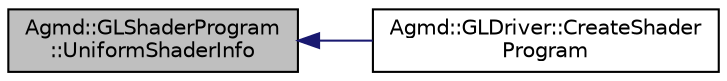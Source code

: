 digraph "Agmd::GLShaderProgram::UniformShaderInfo"
{
  edge [fontname="Helvetica",fontsize="10",labelfontname="Helvetica",labelfontsize="10"];
  node [fontname="Helvetica",fontsize="10",shape=record];
  rankdir="LR";
  Node1 [label="Agmd::GLShaderProgram\l::UniformShaderInfo",height=0.2,width=0.4,color="black", fillcolor="grey75", style="filled" fontcolor="black"];
  Node1 -> Node2 [dir="back",color="midnightblue",fontsize="10",style="solid"];
  Node2 [label="Agmd::GLDriver::CreateShader\lProgram",height=0.2,width=0.4,color="black", fillcolor="white", style="filled",URL="$class_agmd_1_1_g_l_driver.html#a06554eb69eba097702bdef7f64a6cb9a"];
}
